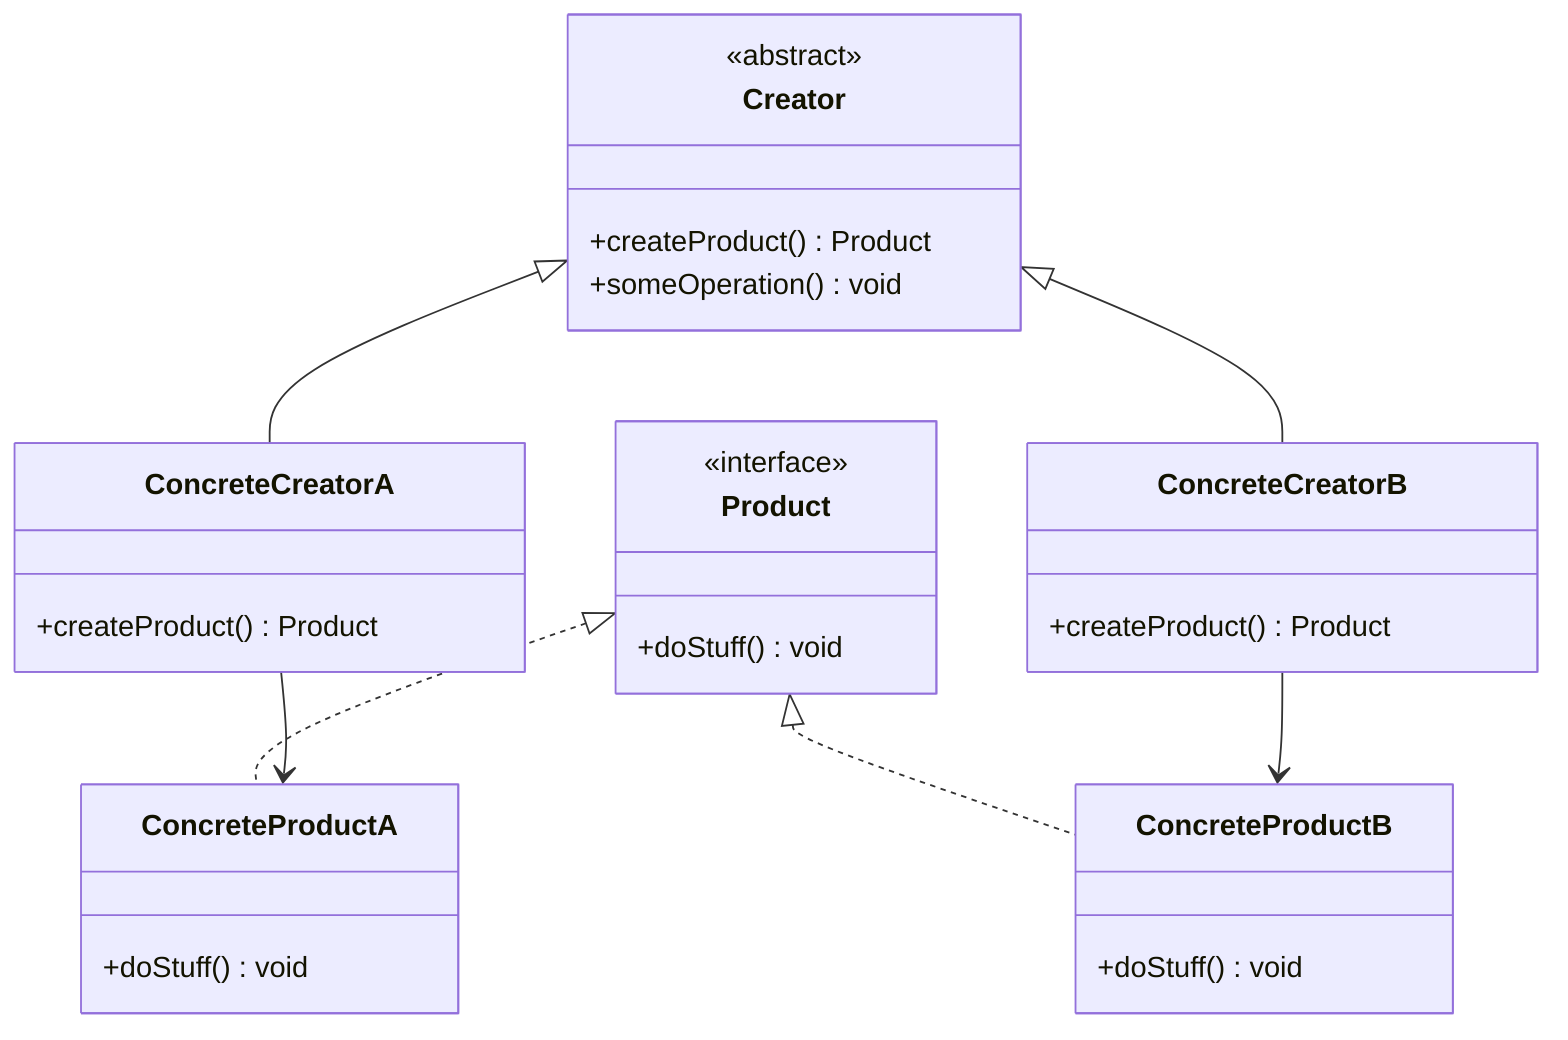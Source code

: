 classDiagram
    class Creator {
        <<abstract>>
        +createProduct() Product
        +someOperation() void
    }
    class ConcreteCreatorA {
        +createProduct() Product
    }
    class ConcreteCreatorB {
        +createProduct() Product
    }
    class Product {
        <<interface>>
        +doStuff() void
    }
    class ConcreteProductA {
        +doStuff() void
    }
    class ConcreteProductB {
        +doStuff() void
    }
    Creator <|-- ConcreteCreatorA
    Creator <|-- ConcreteCreatorB
    Product <|.. ConcreteProductA
    Product <|.. ConcreteProductB
    ConcreteCreatorA --> ConcreteProductA
    ConcreteCreatorB --> ConcreteProductB